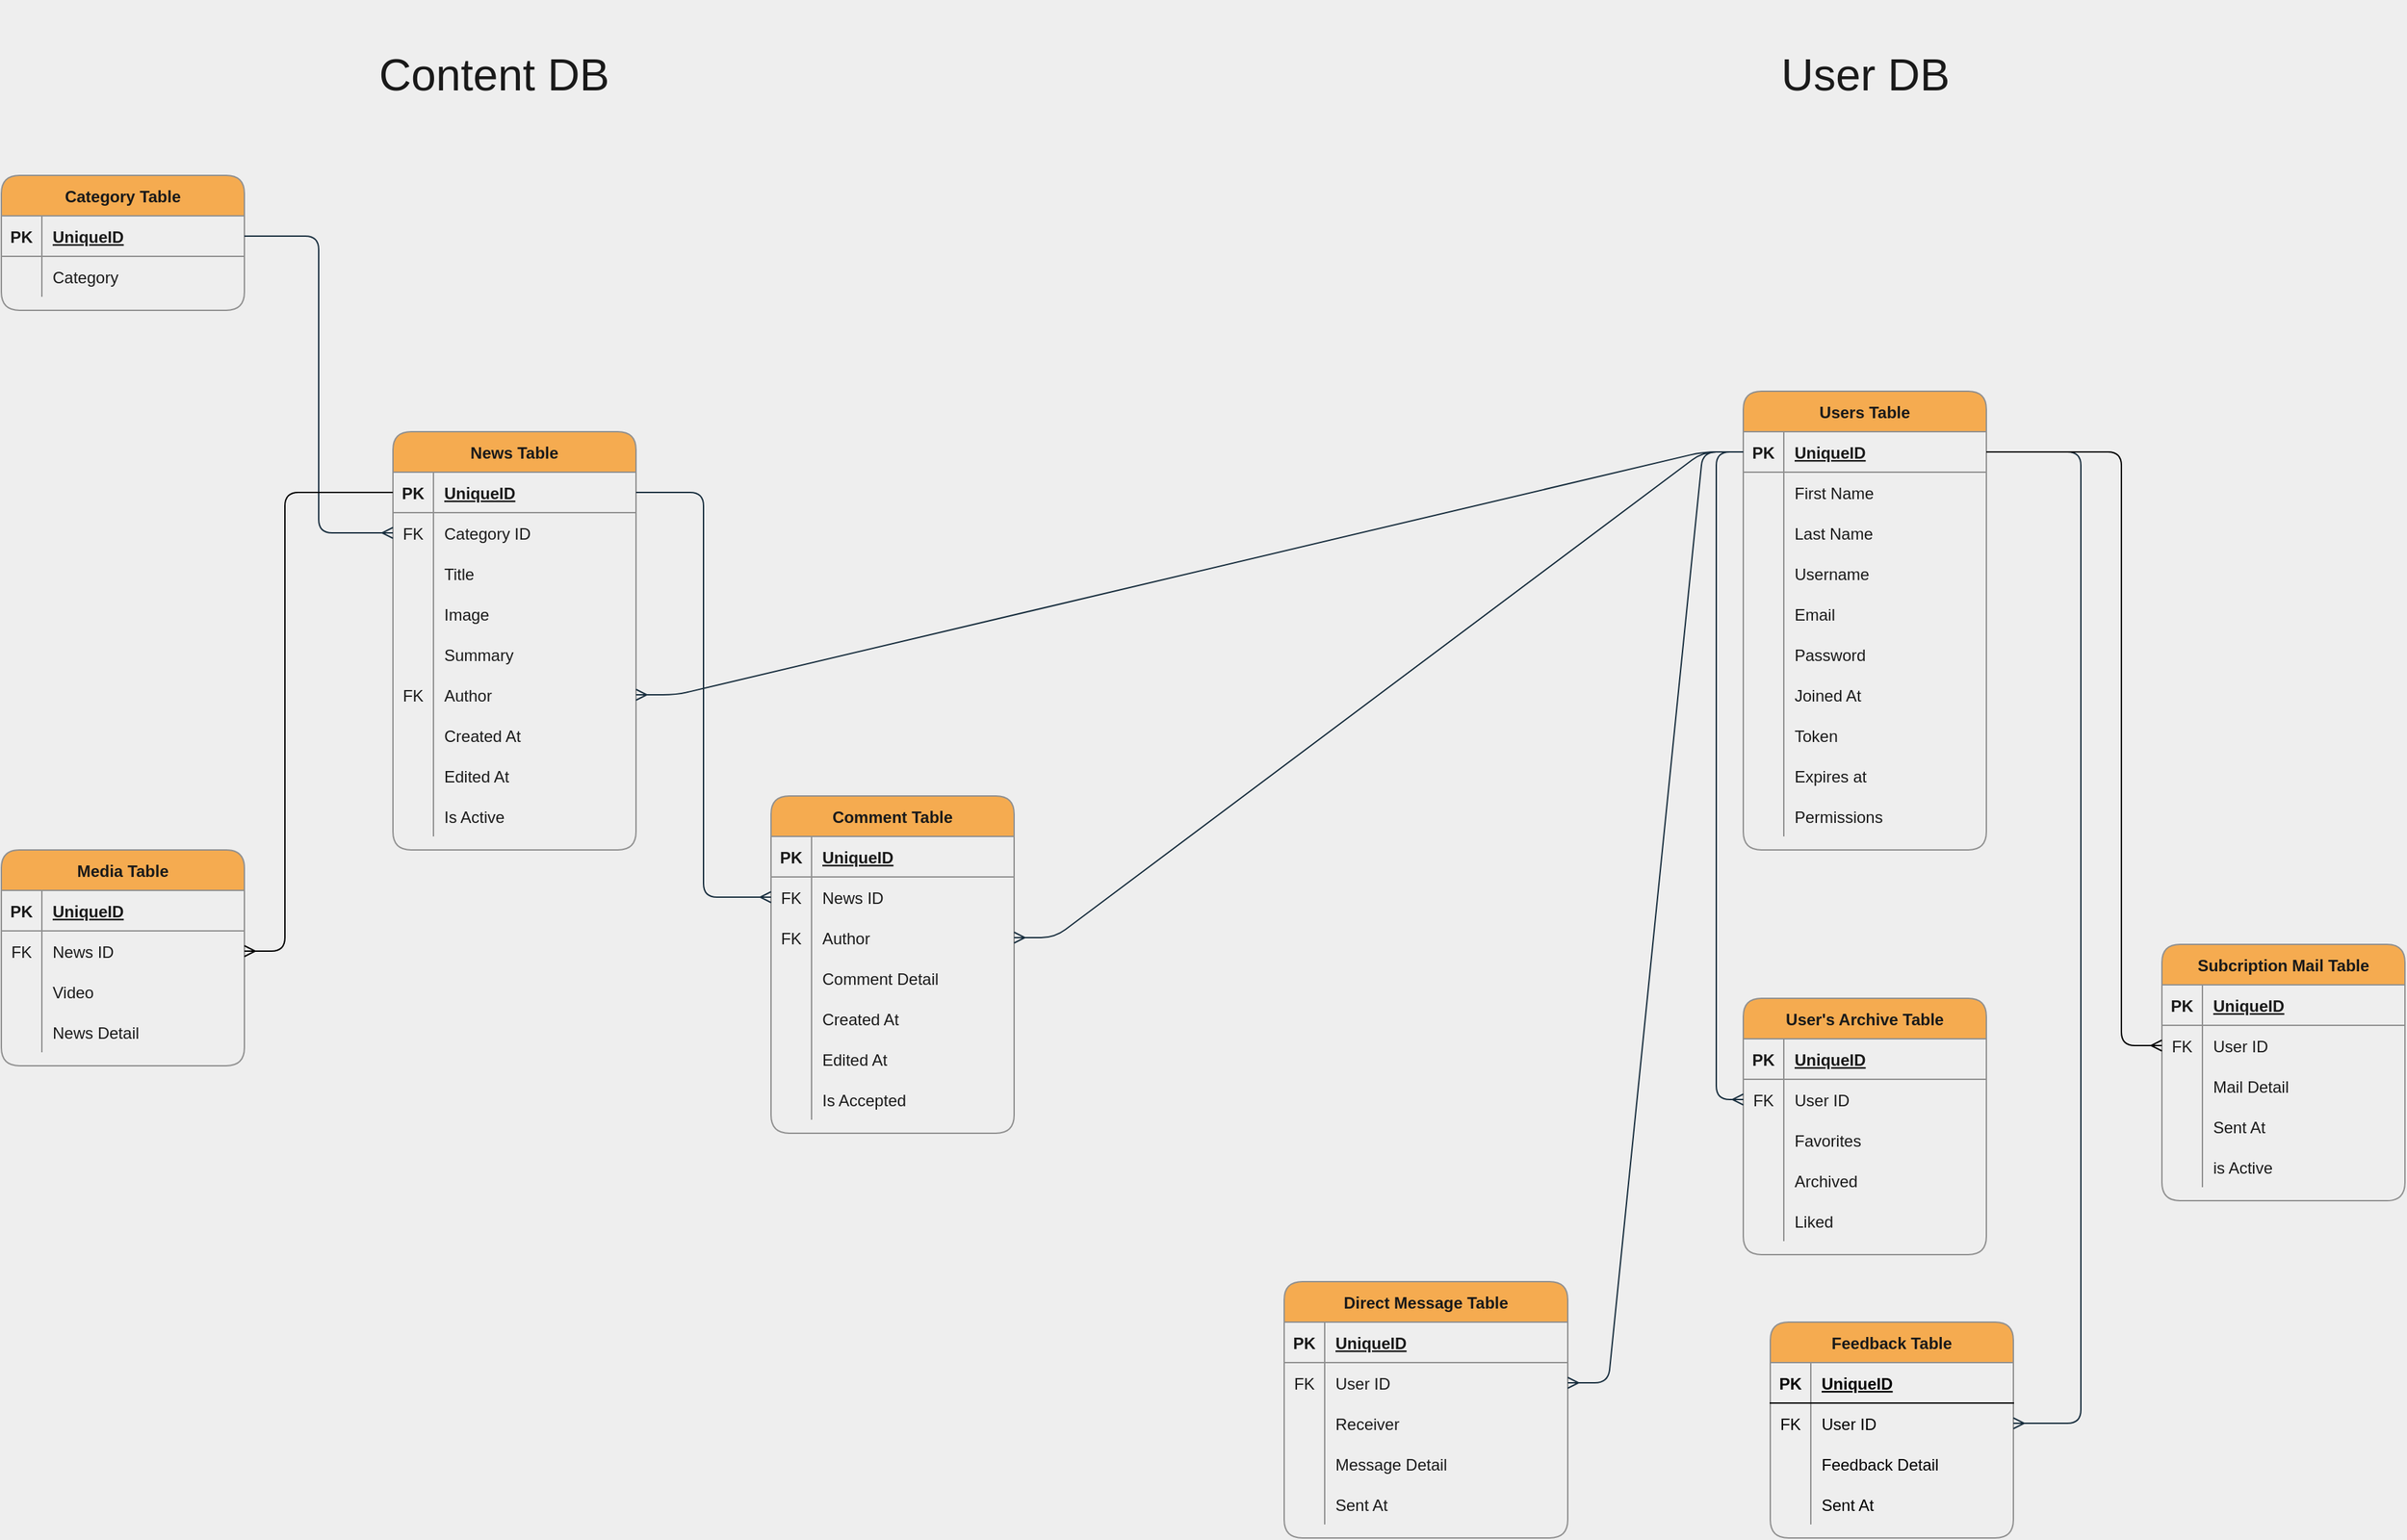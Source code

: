 <mxfile version="13.9.9" type="device"><diagram id="_F4KJLwn-qOk4aH69viY" name="All DB"><mxGraphModel dx="2029" dy="1174" grid="1" gridSize="10" guides="0" tooltips="1" connect="1" arrows="1" fold="1" page="1" pageScale="1" pageWidth="2500" pageHeight="2000" background="#EEEEEE" math="0" shadow="0"><root><mxCell id="0"/><mxCell id="1" parent="0"/><mxCell id="ANNZc7oA5dEcS1AmMZk_-102" value="News Table" style="shape=table;startSize=30;container=1;collapsible=1;childLayout=tableLayout;fixedRows=1;rowLines=0;fontStyle=1;align=center;resizeLast=1;fillColor=#F5AB50;strokeColor=#909090;fontColor=#1A1A1A;rounded=1;" parent="1" vertex="1"><mxGeometry x="600" y="740" width="180" height="310" as="geometry"><mxRectangle x="600" y="740" width="100" height="30" as="alternateBounds"/></mxGeometry></mxCell><mxCell id="ANNZc7oA5dEcS1AmMZk_-103" value="" style="shape=partialRectangle;collapsible=0;dropTarget=0;pointerEvents=0;fillColor=none;top=0;left=0;bottom=1;right=0;points=[[0,0.5],[1,0.5]];portConstraint=eastwest;strokeColor=#909090;fontColor=#1A1A1A;rounded=1;" parent="ANNZc7oA5dEcS1AmMZk_-102" vertex="1"><mxGeometry y="30" width="180" height="30" as="geometry"/></mxCell><mxCell id="ANNZc7oA5dEcS1AmMZk_-104" value="PK" style="shape=partialRectangle;connectable=0;fillColor=none;top=0;left=0;bottom=0;right=0;fontStyle=1;overflow=hidden;strokeColor=#909090;fontColor=#1A1A1A;rounded=1;" parent="ANNZc7oA5dEcS1AmMZk_-103" vertex="1"><mxGeometry width="30" height="30" as="geometry"/></mxCell><mxCell id="ANNZc7oA5dEcS1AmMZk_-105" value="UniqueID" style="shape=partialRectangle;connectable=0;fillColor=none;top=0;left=0;bottom=0;right=0;align=left;spacingLeft=6;fontStyle=5;overflow=hidden;strokeColor=#909090;fontColor=#1A1A1A;rounded=1;" parent="ANNZc7oA5dEcS1AmMZk_-103" vertex="1"><mxGeometry x="30" width="150" height="30" as="geometry"/></mxCell><mxCell id="ANNZc7oA5dEcS1AmMZk_-106" value="" style="shape=partialRectangle;collapsible=0;dropTarget=0;pointerEvents=0;fillColor=none;top=0;left=0;bottom=0;right=0;points=[[0,0.5],[1,0.5]];portConstraint=eastwest;strokeColor=#909090;fontColor=#1A1A1A;rounded=1;" parent="ANNZc7oA5dEcS1AmMZk_-102" vertex="1"><mxGeometry y="60" width="180" height="30" as="geometry"/></mxCell><mxCell id="ANNZc7oA5dEcS1AmMZk_-107" value="FK" style="shape=partialRectangle;connectable=0;fillColor=none;top=0;left=0;bottom=0;right=0;editable=1;overflow=hidden;strokeColor=#909090;fontColor=#1A1A1A;rounded=1;" parent="ANNZc7oA5dEcS1AmMZk_-106" vertex="1"><mxGeometry width="30" height="30" as="geometry"/></mxCell><mxCell id="ANNZc7oA5dEcS1AmMZk_-108" value="Category ID" style="shape=partialRectangle;connectable=0;fillColor=none;top=0;left=0;bottom=0;right=0;align=left;spacingLeft=6;overflow=hidden;strokeColor=#909090;fontColor=#1A1A1A;rounded=1;" parent="ANNZc7oA5dEcS1AmMZk_-106" vertex="1"><mxGeometry x="30" width="150" height="30" as="geometry"/></mxCell><mxCell id="ANNZc7oA5dEcS1AmMZk_-109" value="" style="shape=partialRectangle;collapsible=0;dropTarget=0;pointerEvents=0;fillColor=none;top=0;left=0;bottom=0;right=0;points=[[0,0.5],[1,0.5]];portConstraint=eastwest;strokeColor=#909090;fontColor=#1A1A1A;rounded=1;" parent="ANNZc7oA5dEcS1AmMZk_-102" vertex="1"><mxGeometry y="90" width="180" height="30" as="geometry"/></mxCell><mxCell id="ANNZc7oA5dEcS1AmMZk_-110" value="" style="shape=partialRectangle;connectable=0;fillColor=none;top=0;left=0;bottom=0;right=0;editable=1;overflow=hidden;strokeColor=#909090;fontColor=#1A1A1A;rounded=1;" parent="ANNZc7oA5dEcS1AmMZk_-109" vertex="1"><mxGeometry width="30" height="30" as="geometry"/></mxCell><mxCell id="ANNZc7oA5dEcS1AmMZk_-111" value="Title" style="shape=partialRectangle;connectable=0;fillColor=none;top=0;left=0;bottom=0;right=0;align=left;spacingLeft=6;overflow=hidden;strokeColor=#909090;fontColor=#1A1A1A;rounded=1;" parent="ANNZc7oA5dEcS1AmMZk_-109" vertex="1"><mxGeometry x="30" width="150" height="30" as="geometry"/></mxCell><mxCell id="ANNZc7oA5dEcS1AmMZk_-112" value="" style="shape=partialRectangle;collapsible=0;dropTarget=0;pointerEvents=0;fillColor=none;top=0;left=0;bottom=0;right=0;points=[[0,0.5],[1,0.5]];portConstraint=eastwest;strokeColor=#909090;fontColor=#1A1A1A;rounded=1;" parent="ANNZc7oA5dEcS1AmMZk_-102" vertex="1"><mxGeometry y="120" width="180" height="30" as="geometry"/></mxCell><mxCell id="ANNZc7oA5dEcS1AmMZk_-113" value="" style="shape=partialRectangle;connectable=0;fillColor=none;top=0;left=0;bottom=0;right=0;editable=1;overflow=hidden;strokeColor=#909090;fontColor=#1A1A1A;rounded=1;" parent="ANNZc7oA5dEcS1AmMZk_-112" vertex="1"><mxGeometry width="30" height="30" as="geometry"/></mxCell><mxCell id="ANNZc7oA5dEcS1AmMZk_-114" value="Image" style="shape=partialRectangle;connectable=0;fillColor=none;top=0;left=0;bottom=0;right=0;align=left;spacingLeft=6;overflow=hidden;strokeColor=#909090;fontColor=#1A1A1A;rounded=1;" parent="ANNZc7oA5dEcS1AmMZk_-112" vertex="1"><mxGeometry x="30" width="150" height="30" as="geometry"/></mxCell><mxCell id="ANNZc7oA5dEcS1AmMZk_-115" style="shape=partialRectangle;collapsible=0;dropTarget=0;pointerEvents=0;fillColor=none;top=0;left=0;bottom=0;right=0;points=[[0,0.5],[1,0.5]];portConstraint=eastwest;strokeColor=#909090;fontColor=#1A1A1A;rounded=1;" parent="ANNZc7oA5dEcS1AmMZk_-102" vertex="1"><mxGeometry y="150" width="180" height="30" as="geometry"/></mxCell><mxCell id="ANNZc7oA5dEcS1AmMZk_-116" style="shape=partialRectangle;connectable=0;fillColor=none;top=0;left=0;bottom=0;right=0;editable=1;overflow=hidden;strokeColor=#909090;fontColor=#1A1A1A;rounded=1;" parent="ANNZc7oA5dEcS1AmMZk_-115" vertex="1"><mxGeometry width="30" height="30" as="geometry"/></mxCell><mxCell id="ANNZc7oA5dEcS1AmMZk_-117" value="Summary" style="shape=partialRectangle;connectable=0;fillColor=none;top=0;left=0;bottom=0;right=0;align=left;spacingLeft=6;overflow=hidden;strokeColor=#909090;fontColor=#1A1A1A;rounded=1;" parent="ANNZc7oA5dEcS1AmMZk_-115" vertex="1"><mxGeometry x="30" width="150" height="30" as="geometry"/></mxCell><mxCell id="ANNZc7oA5dEcS1AmMZk_-118" style="shape=partialRectangle;collapsible=0;dropTarget=0;pointerEvents=0;fillColor=none;top=0;left=0;bottom=0;right=0;points=[[0,0.5],[1,0.5]];portConstraint=eastwest;strokeColor=#909090;fontColor=#1A1A1A;rounded=1;" parent="ANNZc7oA5dEcS1AmMZk_-102" vertex="1"><mxGeometry y="180" width="180" height="30" as="geometry"/></mxCell><mxCell id="ANNZc7oA5dEcS1AmMZk_-119" value="FK" style="shape=partialRectangle;connectable=0;fillColor=none;top=0;left=0;bottom=0;right=0;editable=1;overflow=hidden;strokeColor=#909090;fontColor=#1A1A1A;rounded=1;" parent="ANNZc7oA5dEcS1AmMZk_-118" vertex="1"><mxGeometry width="30" height="30" as="geometry"/></mxCell><mxCell id="ANNZc7oA5dEcS1AmMZk_-120" value="Author" style="shape=partialRectangle;connectable=0;fillColor=none;top=0;left=0;bottom=0;right=0;align=left;spacingLeft=6;overflow=hidden;strokeColor=#909090;fontColor=#1A1A1A;rounded=1;" parent="ANNZc7oA5dEcS1AmMZk_-118" vertex="1"><mxGeometry x="30" width="150" height="30" as="geometry"/></mxCell><mxCell id="ANNZc7oA5dEcS1AmMZk_-121" style="shape=partialRectangle;collapsible=0;dropTarget=0;pointerEvents=0;fillColor=none;top=0;left=0;bottom=0;right=0;points=[[0,0.5],[1,0.5]];portConstraint=eastwest;strokeColor=#909090;fontColor=#1A1A1A;rounded=1;" parent="ANNZc7oA5dEcS1AmMZk_-102" vertex="1"><mxGeometry y="210" width="180" height="30" as="geometry"/></mxCell><mxCell id="ANNZc7oA5dEcS1AmMZk_-122" style="shape=partialRectangle;connectable=0;fillColor=none;top=0;left=0;bottom=0;right=0;editable=1;overflow=hidden;strokeColor=#909090;fontColor=#1A1A1A;rounded=1;" parent="ANNZc7oA5dEcS1AmMZk_-121" vertex="1"><mxGeometry width="30" height="30" as="geometry"/></mxCell><mxCell id="ANNZc7oA5dEcS1AmMZk_-123" value="Created At" style="shape=partialRectangle;connectable=0;fillColor=none;top=0;left=0;bottom=0;right=0;align=left;spacingLeft=6;overflow=hidden;strokeColor=#909090;fontColor=#1A1A1A;rounded=1;" parent="ANNZc7oA5dEcS1AmMZk_-121" vertex="1"><mxGeometry x="30" width="150" height="30" as="geometry"/></mxCell><mxCell id="ANNZc7oA5dEcS1AmMZk_-124" style="shape=partialRectangle;collapsible=0;dropTarget=0;pointerEvents=0;fillColor=none;top=0;left=0;bottom=0;right=0;points=[[0,0.5],[1,0.5]];portConstraint=eastwest;strokeColor=#909090;fontColor=#1A1A1A;rounded=1;" parent="ANNZc7oA5dEcS1AmMZk_-102" vertex="1"><mxGeometry y="240" width="180" height="30" as="geometry"/></mxCell><mxCell id="ANNZc7oA5dEcS1AmMZk_-125" style="shape=partialRectangle;connectable=0;fillColor=none;top=0;left=0;bottom=0;right=0;editable=1;overflow=hidden;strokeColor=#909090;fontColor=#1A1A1A;rounded=1;" parent="ANNZc7oA5dEcS1AmMZk_-124" vertex="1"><mxGeometry width="30" height="30" as="geometry"/></mxCell><mxCell id="ANNZc7oA5dEcS1AmMZk_-126" value="Edited At" style="shape=partialRectangle;connectable=0;fillColor=none;top=0;left=0;bottom=0;right=0;align=left;spacingLeft=6;overflow=hidden;strokeColor=#909090;fontColor=#1A1A1A;rounded=1;" parent="ANNZc7oA5dEcS1AmMZk_-124" vertex="1"><mxGeometry x="30" width="150" height="30" as="geometry"/></mxCell><mxCell id="ANNZc7oA5dEcS1AmMZk_-127" style="shape=partialRectangle;collapsible=0;dropTarget=0;pointerEvents=0;fillColor=none;top=0;left=0;bottom=0;right=0;points=[[0,0.5],[1,0.5]];portConstraint=eastwest;strokeColor=#909090;fontColor=#1A1A1A;rounded=1;" parent="ANNZc7oA5dEcS1AmMZk_-102" vertex="1"><mxGeometry y="270" width="180" height="30" as="geometry"/></mxCell><mxCell id="ANNZc7oA5dEcS1AmMZk_-128" style="shape=partialRectangle;connectable=0;fillColor=none;top=0;left=0;bottom=0;right=0;editable=1;overflow=hidden;strokeColor=#909090;fontColor=#1A1A1A;rounded=1;" parent="ANNZc7oA5dEcS1AmMZk_-127" vertex="1"><mxGeometry width="30" height="30" as="geometry"/></mxCell><mxCell id="ANNZc7oA5dEcS1AmMZk_-129" value="Is Active" style="shape=partialRectangle;connectable=0;fillColor=none;top=0;left=0;bottom=0;right=0;align=left;spacingLeft=6;overflow=hidden;strokeColor=#909090;fontColor=#1A1A1A;rounded=1;" parent="ANNZc7oA5dEcS1AmMZk_-127" vertex="1"><mxGeometry x="30" width="150" height="30" as="geometry"/></mxCell><mxCell id="ANNZc7oA5dEcS1AmMZk_-139" value="Category Table" style="shape=table;startSize=30;container=1;collapsible=1;childLayout=tableLayout;fixedRows=1;rowLines=0;fontStyle=1;align=center;resizeLast=1;fillColor=#F5AB50;strokeColor=#909090;fontColor=#1A1A1A;rounded=1;" parent="1" vertex="1"><mxGeometry x="310" y="550" width="180" height="100" as="geometry"><mxRectangle x="310" y="550" width="120" height="30" as="alternateBounds"/></mxGeometry></mxCell><mxCell id="ANNZc7oA5dEcS1AmMZk_-140" value="" style="shape=partialRectangle;collapsible=0;dropTarget=0;pointerEvents=0;fillColor=none;top=0;left=0;bottom=1;right=0;points=[[0,0.5],[1,0.5]];portConstraint=eastwest;strokeColor=#909090;fontColor=#1A1A1A;rounded=1;" parent="ANNZc7oA5dEcS1AmMZk_-139" vertex="1"><mxGeometry y="30" width="180" height="30" as="geometry"/></mxCell><mxCell id="ANNZc7oA5dEcS1AmMZk_-141" value="PK" style="shape=partialRectangle;connectable=0;fillColor=none;top=0;left=0;bottom=0;right=0;fontStyle=1;overflow=hidden;strokeColor=#909090;fontColor=#1A1A1A;rounded=1;" parent="ANNZc7oA5dEcS1AmMZk_-140" vertex="1"><mxGeometry width="30" height="30" as="geometry"/></mxCell><mxCell id="ANNZc7oA5dEcS1AmMZk_-142" value="UniqueID" style="shape=partialRectangle;connectable=0;fillColor=none;top=0;left=0;bottom=0;right=0;align=left;spacingLeft=6;fontStyle=5;overflow=hidden;strokeColor=#909090;fontColor=#1A1A1A;rounded=1;" parent="ANNZc7oA5dEcS1AmMZk_-140" vertex="1"><mxGeometry x="30" width="150" height="30" as="geometry"/></mxCell><mxCell id="ANNZc7oA5dEcS1AmMZk_-143" value="" style="shape=partialRectangle;collapsible=0;dropTarget=0;pointerEvents=0;fillColor=none;top=0;left=0;bottom=0;right=0;points=[[0,0.5],[1,0.5]];portConstraint=eastwest;strokeColor=#909090;fontColor=#1A1A1A;rounded=1;" parent="ANNZc7oA5dEcS1AmMZk_-139" vertex="1"><mxGeometry y="60" width="180" height="30" as="geometry"/></mxCell><mxCell id="ANNZc7oA5dEcS1AmMZk_-144" value="" style="shape=partialRectangle;connectable=0;fillColor=none;top=0;left=0;bottom=0;right=0;editable=1;overflow=hidden;strokeColor=#909090;fontColor=#1A1A1A;rounded=1;" parent="ANNZc7oA5dEcS1AmMZk_-143" vertex="1"><mxGeometry width="30" height="30" as="geometry"/></mxCell><mxCell id="ANNZc7oA5dEcS1AmMZk_-145" value="Category" style="shape=partialRectangle;connectable=0;fillColor=none;top=0;left=0;bottom=0;right=0;align=left;spacingLeft=6;overflow=hidden;strokeColor=#909090;fontColor=#1A1A1A;rounded=1;" parent="ANNZc7oA5dEcS1AmMZk_-143" vertex="1"><mxGeometry x="30" width="150" height="30" as="geometry"/></mxCell><mxCell id="ANNZc7oA5dEcS1AmMZk_-152" value="" style="edgeStyle=orthogonalEdgeStyle;fontSize=12;html=1;endArrow=ERmany;exitX=1;exitY=0.5;exitDx=0;exitDy=0;entryX=0;entryY=0.5;entryDx=0;entryDy=0;strokeColor=#182E3E;fontColor=#1A1A1A;labelBackgroundColor=#EEEEEE;" parent="1" source="ANNZc7oA5dEcS1AmMZk_-140" target="ANNZc7oA5dEcS1AmMZk_-106" edge="1"><mxGeometry width="100" height="100" relative="1" as="geometry"><mxPoint x="460" y="680" as="sourcePoint"/><mxPoint x="560" y="580" as="targetPoint"/></mxGeometry></mxCell><mxCell id="ANNZc7oA5dEcS1AmMZk_-153" value="Media Table" style="shape=table;startSize=30;container=1;collapsible=1;childLayout=tableLayout;fixedRows=1;rowLines=0;fontStyle=1;align=center;resizeLast=1;fillColor=#F5AB50;strokeColor=#909090;fontColor=#1A1A1A;rounded=1;" parent="1" vertex="1"><mxGeometry x="310" y="1050" width="180" height="160" as="geometry"/></mxCell><mxCell id="ANNZc7oA5dEcS1AmMZk_-154" value="" style="shape=partialRectangle;collapsible=0;dropTarget=0;pointerEvents=0;fillColor=none;top=0;left=0;bottom=1;right=0;points=[[0,0.5],[1,0.5]];portConstraint=eastwest;strokeColor=#909090;fontColor=#1A1A1A;rounded=1;" parent="ANNZc7oA5dEcS1AmMZk_-153" vertex="1"><mxGeometry y="30" width="180" height="30" as="geometry"/></mxCell><mxCell id="ANNZc7oA5dEcS1AmMZk_-155" value="PK" style="shape=partialRectangle;connectable=0;fillColor=none;top=0;left=0;bottom=0;right=0;fontStyle=1;overflow=hidden;strokeColor=#909090;fontColor=#1A1A1A;rounded=1;" parent="ANNZc7oA5dEcS1AmMZk_-154" vertex="1"><mxGeometry width="30" height="30" as="geometry"/></mxCell><mxCell id="ANNZc7oA5dEcS1AmMZk_-156" value="UniqueID" style="shape=partialRectangle;connectable=0;fillColor=none;top=0;left=0;bottom=0;right=0;align=left;spacingLeft=6;fontStyle=5;overflow=hidden;strokeColor=#909090;fontColor=#1A1A1A;rounded=1;" parent="ANNZc7oA5dEcS1AmMZk_-154" vertex="1"><mxGeometry x="30" width="150" height="30" as="geometry"/></mxCell><mxCell id="ANNZc7oA5dEcS1AmMZk_-157" value="" style="shape=partialRectangle;collapsible=0;dropTarget=0;pointerEvents=0;fillColor=none;top=0;left=0;bottom=0;right=0;points=[[0,0.5],[1,0.5]];portConstraint=eastwest;strokeColor=#909090;fontColor=#1A1A1A;rounded=1;" parent="ANNZc7oA5dEcS1AmMZk_-153" vertex="1"><mxGeometry y="60" width="180" height="30" as="geometry"/></mxCell><mxCell id="ANNZc7oA5dEcS1AmMZk_-158" value="FK" style="shape=partialRectangle;connectable=0;fillColor=none;top=0;left=0;bottom=0;right=0;editable=1;overflow=hidden;strokeColor=#909090;fontColor=#1A1A1A;rounded=1;" parent="ANNZc7oA5dEcS1AmMZk_-157" vertex="1"><mxGeometry width="30" height="30" as="geometry"/></mxCell><mxCell id="ANNZc7oA5dEcS1AmMZk_-159" value="News ID" style="shape=partialRectangle;connectable=0;fillColor=none;top=0;left=0;bottom=0;right=0;align=left;spacingLeft=6;overflow=hidden;strokeColor=#909090;fontColor=#1A1A1A;rounded=1;" parent="ANNZc7oA5dEcS1AmMZk_-157" vertex="1"><mxGeometry x="30" width="150" height="30" as="geometry"/></mxCell><mxCell id="ANNZc7oA5dEcS1AmMZk_-160" value="" style="shape=partialRectangle;collapsible=0;dropTarget=0;pointerEvents=0;fillColor=none;top=0;left=0;bottom=0;right=0;points=[[0,0.5],[1,0.5]];portConstraint=eastwest;strokeColor=#909090;fontColor=#1A1A1A;rounded=1;" parent="ANNZc7oA5dEcS1AmMZk_-153" vertex="1"><mxGeometry y="90" width="180" height="30" as="geometry"/></mxCell><mxCell id="ANNZc7oA5dEcS1AmMZk_-161" value="" style="shape=partialRectangle;connectable=0;fillColor=none;top=0;left=0;bottom=0;right=0;editable=1;overflow=hidden;strokeColor=#909090;fontColor=#1A1A1A;rounded=1;" parent="ANNZc7oA5dEcS1AmMZk_-160" vertex="1"><mxGeometry width="30" height="30" as="geometry"/></mxCell><mxCell id="ANNZc7oA5dEcS1AmMZk_-162" value="Video" style="shape=partialRectangle;connectable=0;fillColor=none;top=0;left=0;bottom=0;right=0;align=left;spacingLeft=6;overflow=hidden;strokeColor=#909090;fontColor=#1A1A1A;rounded=1;" parent="ANNZc7oA5dEcS1AmMZk_-160" vertex="1"><mxGeometry x="30" width="150" height="30" as="geometry"/></mxCell><mxCell id="ANNZc7oA5dEcS1AmMZk_-163" value="" style="shape=partialRectangle;collapsible=0;dropTarget=0;pointerEvents=0;fillColor=none;top=0;left=0;bottom=0;right=0;points=[[0,0.5],[1,0.5]];portConstraint=eastwest;strokeColor=#909090;fontColor=#1A1A1A;rounded=1;" parent="ANNZc7oA5dEcS1AmMZk_-153" vertex="1"><mxGeometry y="120" width="180" height="30" as="geometry"/></mxCell><mxCell id="ANNZc7oA5dEcS1AmMZk_-164" value="" style="shape=partialRectangle;connectable=0;fillColor=none;top=0;left=0;bottom=0;right=0;editable=1;overflow=hidden;strokeColor=#909090;fontColor=#1A1A1A;rounded=1;" parent="ANNZc7oA5dEcS1AmMZk_-163" vertex="1"><mxGeometry width="30" height="30" as="geometry"/></mxCell><mxCell id="ANNZc7oA5dEcS1AmMZk_-165" value="News Detail" style="shape=partialRectangle;connectable=0;fillColor=none;top=0;left=0;bottom=0;right=0;align=left;spacingLeft=6;overflow=hidden;strokeColor=#909090;fontColor=#1A1A1A;rounded=1;" parent="ANNZc7oA5dEcS1AmMZk_-163" vertex="1"><mxGeometry x="30" width="150" height="30" as="geometry"/></mxCell><mxCell id="ANNZc7oA5dEcS1AmMZk_-167" value="" style="edgeStyle=orthogonalEdgeStyle;fontSize=12;html=1;endArrow=ERmany;fontColor=#1A1A1A;entryX=1;entryY=0.5;entryDx=0;entryDy=0;exitX=0;exitY=0.5;exitDx=0;exitDy=0;labelBackgroundColor=#EEEEEE;" parent="1" source="ANNZc7oA5dEcS1AmMZk_-103" target="ANNZc7oA5dEcS1AmMZk_-157" edge="1"><mxGeometry width="100" height="100" relative="1" as="geometry"><mxPoint x="710" y="1070" as="sourcePoint"/><mxPoint x="610" y="1170" as="targetPoint"/><Array as="points"><mxPoint x="520" y="785"/><mxPoint x="520" y="1125"/></Array></mxGeometry></mxCell><mxCell id="ANNZc7oA5dEcS1AmMZk_-168" value="Comment Table" style="shape=table;startSize=30;container=1;collapsible=1;childLayout=tableLayout;fixedRows=1;rowLines=0;fontStyle=1;align=center;resizeLast=1;strokeColor=#909090;fillColor=#F5AB50;fontColor=#1A1A1A;rounded=1;" parent="1" vertex="1"><mxGeometry x="880" y="1010" width="180" height="250" as="geometry"><mxRectangle x="730" y="930" width="120" height="30" as="alternateBounds"/></mxGeometry></mxCell><mxCell id="ANNZc7oA5dEcS1AmMZk_-169" value="" style="shape=partialRectangle;collapsible=0;dropTarget=0;pointerEvents=0;fillColor=none;top=0;left=0;bottom=1;right=0;points=[[0,0.5],[1,0.5]];portConstraint=eastwest;strokeColor=#909090;fontColor=#1A1A1A;rounded=1;" parent="ANNZc7oA5dEcS1AmMZk_-168" vertex="1"><mxGeometry y="30" width="180" height="30" as="geometry"/></mxCell><mxCell id="ANNZc7oA5dEcS1AmMZk_-170" value="PK" style="shape=partialRectangle;connectable=0;fillColor=none;top=0;left=0;bottom=0;right=0;fontStyle=1;overflow=hidden;strokeColor=#909090;fontColor=#1A1A1A;rounded=1;" parent="ANNZc7oA5dEcS1AmMZk_-169" vertex="1"><mxGeometry width="30" height="30" as="geometry"/></mxCell><mxCell id="ANNZc7oA5dEcS1AmMZk_-171" value="UniqueID" style="shape=partialRectangle;connectable=0;fillColor=none;top=0;left=0;bottom=0;right=0;align=left;spacingLeft=6;fontStyle=5;overflow=hidden;strokeColor=#909090;fontColor=#1A1A1A;rounded=1;" parent="ANNZc7oA5dEcS1AmMZk_-169" vertex="1"><mxGeometry x="30" width="150" height="30" as="geometry"/></mxCell><mxCell id="ANNZc7oA5dEcS1AmMZk_-191" style="shape=partialRectangle;collapsible=0;dropTarget=0;pointerEvents=0;fillColor=none;top=0;left=0;bottom=0;right=0;points=[[0,0.5],[1,0.5]];portConstraint=eastwest;strokeColor=#909090;fontColor=#1A1A1A;rounded=1;" parent="ANNZc7oA5dEcS1AmMZk_-168" vertex="1"><mxGeometry y="60" width="180" height="30" as="geometry"/></mxCell><mxCell id="ANNZc7oA5dEcS1AmMZk_-192" value="FK" style="shape=partialRectangle;connectable=0;fillColor=none;top=0;left=0;bottom=0;right=0;editable=1;overflow=hidden;strokeColor=#909090;fontColor=#1A1A1A;rounded=1;" parent="ANNZc7oA5dEcS1AmMZk_-191" vertex="1"><mxGeometry width="30" height="30" as="geometry"/></mxCell><mxCell id="ANNZc7oA5dEcS1AmMZk_-193" value="News ID" style="shape=partialRectangle;connectable=0;fillColor=none;top=0;left=0;bottom=0;right=0;align=left;spacingLeft=6;overflow=hidden;strokeColor=#909090;fontColor=#1A1A1A;rounded=1;" parent="ANNZc7oA5dEcS1AmMZk_-191" vertex="1"><mxGeometry x="30" width="150" height="30" as="geometry"/></mxCell><mxCell id="ANNZc7oA5dEcS1AmMZk_-172" value="" style="shape=partialRectangle;collapsible=0;dropTarget=0;pointerEvents=0;fillColor=none;top=0;left=0;bottom=0;right=0;points=[[0,0.5],[1,0.5]];portConstraint=eastwest;strokeColor=#909090;fontColor=#1A1A1A;rounded=1;" parent="ANNZc7oA5dEcS1AmMZk_-168" vertex="1"><mxGeometry y="90" width="180" height="30" as="geometry"/></mxCell><mxCell id="ANNZc7oA5dEcS1AmMZk_-173" value="FK" style="shape=partialRectangle;connectable=0;fillColor=none;top=0;left=0;bottom=0;right=0;editable=1;overflow=hidden;strokeColor=#909090;fontColor=#1A1A1A;rounded=1;" parent="ANNZc7oA5dEcS1AmMZk_-172" vertex="1"><mxGeometry width="30" height="30" as="geometry"/></mxCell><mxCell id="ANNZc7oA5dEcS1AmMZk_-174" value="Author" style="shape=partialRectangle;connectable=0;fillColor=none;top=0;left=0;bottom=0;right=0;align=left;spacingLeft=6;overflow=hidden;strokeColor=#909090;fontColor=#1A1A1A;rounded=1;" parent="ANNZc7oA5dEcS1AmMZk_-172" vertex="1"><mxGeometry x="30" width="150" height="30" as="geometry"/></mxCell><mxCell id="ndvGOOExPx1Thhs7blHA-1" style="shape=partialRectangle;collapsible=0;dropTarget=0;pointerEvents=0;fillColor=none;top=0;left=0;bottom=0;right=0;points=[[0,0.5],[1,0.5]];portConstraint=eastwest;strokeColor=#909090;fontColor=#1A1A1A;rounded=1;" parent="ANNZc7oA5dEcS1AmMZk_-168" vertex="1"><mxGeometry y="120" width="180" height="30" as="geometry"/></mxCell><mxCell id="ndvGOOExPx1Thhs7blHA-2" style="shape=partialRectangle;connectable=0;fillColor=none;top=0;left=0;bottom=0;right=0;editable=1;overflow=hidden;strokeColor=#909090;fontColor=#1A1A1A;rounded=1;" parent="ndvGOOExPx1Thhs7blHA-1" vertex="1"><mxGeometry width="30" height="30" as="geometry"/></mxCell><mxCell id="ndvGOOExPx1Thhs7blHA-3" value="Comment Detail" style="shape=partialRectangle;connectable=0;fillColor=none;top=0;left=0;bottom=0;right=0;align=left;spacingLeft=6;overflow=hidden;strokeColor=#909090;fontColor=#1A1A1A;rounded=1;" parent="ndvGOOExPx1Thhs7blHA-1" vertex="1"><mxGeometry x="30" width="150" height="30" as="geometry"/></mxCell><mxCell id="ANNZc7oA5dEcS1AmMZk_-175" value="" style="shape=partialRectangle;collapsible=0;dropTarget=0;pointerEvents=0;fillColor=none;top=0;left=0;bottom=0;right=0;points=[[0,0.5],[1,0.5]];portConstraint=eastwest;strokeColor=#909090;fontColor=#1A1A1A;rounded=1;" parent="ANNZc7oA5dEcS1AmMZk_-168" vertex="1"><mxGeometry y="150" width="180" height="30" as="geometry"/></mxCell><mxCell id="ANNZc7oA5dEcS1AmMZk_-176" value="" style="shape=partialRectangle;connectable=0;fillColor=none;top=0;left=0;bottom=0;right=0;editable=1;overflow=hidden;strokeColor=#909090;fontColor=#1A1A1A;rounded=1;" parent="ANNZc7oA5dEcS1AmMZk_-175" vertex="1"><mxGeometry width="30" height="30" as="geometry"/></mxCell><mxCell id="ANNZc7oA5dEcS1AmMZk_-177" value="Created At" style="shape=partialRectangle;connectable=0;fillColor=none;top=0;left=0;bottom=0;right=0;align=left;spacingLeft=6;overflow=hidden;strokeColor=#909090;fontColor=#1A1A1A;rounded=1;" parent="ANNZc7oA5dEcS1AmMZk_-175" vertex="1"><mxGeometry x="30" width="150" height="30" as="geometry"/></mxCell><mxCell id="ANNZc7oA5dEcS1AmMZk_-178" value="" style="shape=partialRectangle;collapsible=0;dropTarget=0;pointerEvents=0;fillColor=none;top=0;left=0;bottom=0;right=0;points=[[0,0.5],[1,0.5]];portConstraint=eastwest;strokeColor=#909090;fontColor=#1A1A1A;rounded=1;" parent="ANNZc7oA5dEcS1AmMZk_-168" vertex="1"><mxGeometry y="180" width="180" height="30" as="geometry"/></mxCell><mxCell id="ANNZc7oA5dEcS1AmMZk_-179" value="" style="shape=partialRectangle;connectable=0;fillColor=none;top=0;left=0;bottom=0;right=0;editable=1;overflow=hidden;strokeColor=#909090;fontColor=#1A1A1A;rounded=1;" parent="ANNZc7oA5dEcS1AmMZk_-178" vertex="1"><mxGeometry width="30" height="30" as="geometry"/></mxCell><mxCell id="ANNZc7oA5dEcS1AmMZk_-180" value="Edited At" style="shape=partialRectangle;connectable=0;fillColor=none;top=0;left=0;bottom=0;right=0;align=left;spacingLeft=6;overflow=hidden;strokeColor=#909090;fontColor=#1A1A1A;rounded=1;" parent="ANNZc7oA5dEcS1AmMZk_-178" vertex="1"><mxGeometry x="30" width="150" height="30" as="geometry"/></mxCell><mxCell id="ANNZc7oA5dEcS1AmMZk_-181" style="shape=partialRectangle;collapsible=0;dropTarget=0;pointerEvents=0;fillColor=none;top=0;left=0;bottom=0;right=0;points=[[0,0.5],[1,0.5]];portConstraint=eastwest;strokeColor=#909090;fontColor=#1A1A1A;rounded=1;" parent="ANNZc7oA5dEcS1AmMZk_-168" vertex="1"><mxGeometry y="210" width="180" height="30" as="geometry"/></mxCell><mxCell id="ANNZc7oA5dEcS1AmMZk_-182" style="shape=partialRectangle;connectable=0;fillColor=none;top=0;left=0;bottom=0;right=0;editable=1;overflow=hidden;strokeColor=#909090;fontColor=#1A1A1A;rounded=1;" parent="ANNZc7oA5dEcS1AmMZk_-181" vertex="1"><mxGeometry width="30" height="30" as="geometry"/></mxCell><mxCell id="ANNZc7oA5dEcS1AmMZk_-183" value="Is Accepted" style="shape=partialRectangle;connectable=0;fillColor=none;top=0;left=0;bottom=0;right=0;align=left;spacingLeft=6;overflow=hidden;strokeColor=#909090;fontColor=#1A1A1A;rounded=1;" parent="ANNZc7oA5dEcS1AmMZk_-181" vertex="1"><mxGeometry x="30" width="150" height="30" as="geometry"/></mxCell><mxCell id="ANNZc7oA5dEcS1AmMZk_-184" value="" style="edgeStyle=orthogonalEdgeStyle;fontSize=12;html=1;endArrow=ERmany;strokeColor=#182E3E;exitX=1;exitY=0.5;exitDx=0;exitDy=0;entryX=0;entryY=0.5;entryDx=0;entryDy=0;labelBackgroundColor=#EEEEEE;fontColor=#1A1A1A;" parent="1" source="ANNZc7oA5dEcS1AmMZk_-103" target="ANNZc7oA5dEcS1AmMZk_-191" edge="1"><mxGeometry width="100" height="100" relative="1" as="geometry"><mxPoint x="830" y="920" as="sourcePoint"/><mxPoint x="930" y="820" as="targetPoint"/></mxGeometry></mxCell><mxCell id="pgH_q7PwMyQwUXLLZnHV-1" value="&lt;font style=&quot;font-size: 33px&quot;&gt;Content DB&lt;/font&gt;" style="text;html=1;strokeColor=none;fillColor=none;align=center;verticalAlign=middle;whiteSpace=wrap;fontColor=#1A1A1A;rounded=1;" parent="1" vertex="1"><mxGeometry x="550" y="420" width="250" height="110" as="geometry"/></mxCell><mxCell id="pgH_q7PwMyQwUXLLZnHV-2" value="Users Table" style="shape=table;startSize=30;container=1;collapsible=1;childLayout=tableLayout;fixedRows=1;rowLines=0;fontStyle=1;align=center;resizeLast=1;strokeColor=#909090;fillColor=#F5AB50;fontColor=#1A1A1A;rounded=1;" parent="1" vertex="1"><mxGeometry x="1600" y="710" width="180" height="340" as="geometry"/></mxCell><mxCell id="pgH_q7PwMyQwUXLLZnHV-3" value="" style="shape=partialRectangle;collapsible=0;dropTarget=0;pointerEvents=0;fillColor=none;top=0;left=0;bottom=1;right=0;points=[[0,0.5],[1,0.5]];portConstraint=eastwest;strokeColor=#909090;fontColor=#1A1A1A;rounded=1;" parent="pgH_q7PwMyQwUXLLZnHV-2" vertex="1"><mxGeometry y="30" width="180" height="30" as="geometry"/></mxCell><mxCell id="pgH_q7PwMyQwUXLLZnHV-4" value="PK" style="shape=partialRectangle;connectable=0;fillColor=none;top=0;left=0;bottom=0;right=0;fontStyle=1;overflow=hidden;strokeColor=#909090;fontColor=#1A1A1A;rounded=1;" parent="pgH_q7PwMyQwUXLLZnHV-3" vertex="1"><mxGeometry width="30" height="30" as="geometry"/></mxCell><mxCell id="pgH_q7PwMyQwUXLLZnHV-5" value="UniqueID" style="shape=partialRectangle;connectable=0;fillColor=none;top=0;left=0;bottom=0;right=0;align=left;spacingLeft=6;fontStyle=5;overflow=hidden;strokeColor=#909090;fontColor=#1A1A1A;rounded=1;" parent="pgH_q7PwMyQwUXLLZnHV-3" vertex="1"><mxGeometry x="30" width="150" height="30" as="geometry"/></mxCell><mxCell id="pgH_q7PwMyQwUXLLZnHV-6" value="" style="shape=partialRectangle;collapsible=0;dropTarget=0;pointerEvents=0;fillColor=none;top=0;left=0;bottom=0;right=0;points=[[0,0.5],[1,0.5]];portConstraint=eastwest;strokeColor=#909090;fontColor=#1A1A1A;rounded=1;" parent="pgH_q7PwMyQwUXLLZnHV-2" vertex="1"><mxGeometry y="60" width="180" height="30" as="geometry"/></mxCell><mxCell id="pgH_q7PwMyQwUXLLZnHV-7" value="" style="shape=partialRectangle;connectable=0;fillColor=none;top=0;left=0;bottom=0;right=0;editable=1;overflow=hidden;strokeColor=#909090;fontColor=#1A1A1A;rounded=1;" parent="pgH_q7PwMyQwUXLLZnHV-6" vertex="1"><mxGeometry width="30" height="30" as="geometry"/></mxCell><mxCell id="pgH_q7PwMyQwUXLLZnHV-8" value="First Name" style="shape=partialRectangle;connectable=0;fillColor=none;top=0;left=0;bottom=0;right=0;align=left;spacingLeft=6;overflow=hidden;strokeColor=#909090;fontColor=#1A1A1A;rounded=1;" parent="pgH_q7PwMyQwUXLLZnHV-6" vertex="1"><mxGeometry x="30" width="150" height="30" as="geometry"/></mxCell><mxCell id="pgH_q7PwMyQwUXLLZnHV-9" value="" style="shape=partialRectangle;collapsible=0;dropTarget=0;pointerEvents=0;fillColor=none;top=0;left=0;bottom=0;right=0;points=[[0,0.5],[1,0.5]];portConstraint=eastwest;strokeColor=#909090;fontColor=#1A1A1A;rounded=1;" parent="pgH_q7PwMyQwUXLLZnHV-2" vertex="1"><mxGeometry y="90" width="180" height="30" as="geometry"/></mxCell><mxCell id="pgH_q7PwMyQwUXLLZnHV-10" value="" style="shape=partialRectangle;connectable=0;fillColor=none;top=0;left=0;bottom=0;right=0;editable=1;overflow=hidden;strokeColor=#909090;fontColor=#1A1A1A;rounded=1;" parent="pgH_q7PwMyQwUXLLZnHV-9" vertex="1"><mxGeometry width="30" height="30" as="geometry"/></mxCell><mxCell id="pgH_q7PwMyQwUXLLZnHV-11" value="Last Name" style="shape=partialRectangle;connectable=0;fillColor=none;top=0;left=0;bottom=0;right=0;align=left;spacingLeft=6;overflow=hidden;strokeColor=#909090;fontColor=#1A1A1A;rounded=1;" parent="pgH_q7PwMyQwUXLLZnHV-9" vertex="1"><mxGeometry x="30" width="150" height="30" as="geometry"/></mxCell><mxCell id="pgH_q7PwMyQwUXLLZnHV-12" value="" style="shape=partialRectangle;collapsible=0;dropTarget=0;pointerEvents=0;fillColor=none;top=0;left=0;bottom=0;right=0;points=[[0,0.5],[1,0.5]];portConstraint=eastwest;strokeColor=#909090;fontColor=#1A1A1A;rounded=1;" parent="pgH_q7PwMyQwUXLLZnHV-2" vertex="1"><mxGeometry y="120" width="180" height="30" as="geometry"/></mxCell><mxCell id="pgH_q7PwMyQwUXLLZnHV-13" value="" style="shape=partialRectangle;connectable=0;fillColor=none;top=0;left=0;bottom=0;right=0;editable=1;overflow=hidden;strokeColor=#909090;fontColor=#1A1A1A;rounded=1;" parent="pgH_q7PwMyQwUXLLZnHV-12" vertex="1"><mxGeometry width="30" height="30" as="geometry"/></mxCell><mxCell id="pgH_q7PwMyQwUXLLZnHV-14" value="Username" style="shape=partialRectangle;connectable=0;fillColor=none;top=0;left=0;bottom=0;right=0;align=left;spacingLeft=6;overflow=hidden;strokeColor=#909090;fontColor=#1A1A1A;rounded=1;" parent="pgH_q7PwMyQwUXLLZnHV-12" vertex="1"><mxGeometry x="30" width="150" height="30" as="geometry"/></mxCell><mxCell id="pgH_q7PwMyQwUXLLZnHV-30" style="shape=partialRectangle;collapsible=0;dropTarget=0;pointerEvents=0;fillColor=none;top=0;left=0;bottom=0;right=0;points=[[0,0.5],[1,0.5]];portConstraint=eastwest;strokeColor=#909090;fontColor=#1A1A1A;rounded=1;" parent="pgH_q7PwMyQwUXLLZnHV-2" vertex="1"><mxGeometry y="150" width="180" height="30" as="geometry"/></mxCell><mxCell id="pgH_q7PwMyQwUXLLZnHV-31" style="shape=partialRectangle;connectable=0;fillColor=none;top=0;left=0;bottom=0;right=0;editable=1;overflow=hidden;strokeColor=#909090;fontColor=#1A1A1A;rounded=1;" parent="pgH_q7PwMyQwUXLLZnHV-30" vertex="1"><mxGeometry width="30" height="30" as="geometry"/></mxCell><mxCell id="pgH_q7PwMyQwUXLLZnHV-32" value="Email" style="shape=partialRectangle;connectable=0;fillColor=none;top=0;left=0;bottom=0;right=0;align=left;spacingLeft=6;overflow=hidden;strokeColor=#909090;fontColor=#1A1A1A;rounded=1;" parent="pgH_q7PwMyQwUXLLZnHV-30" vertex="1"><mxGeometry x="30" width="150" height="30" as="geometry"/></mxCell><mxCell id="pgH_q7PwMyQwUXLLZnHV-27" style="shape=partialRectangle;collapsible=0;dropTarget=0;pointerEvents=0;fillColor=none;top=0;left=0;bottom=0;right=0;points=[[0,0.5],[1,0.5]];portConstraint=eastwest;strokeColor=#909090;fontColor=#1A1A1A;rounded=1;" parent="pgH_q7PwMyQwUXLLZnHV-2" vertex="1"><mxGeometry y="180" width="180" height="30" as="geometry"/></mxCell><mxCell id="pgH_q7PwMyQwUXLLZnHV-28" style="shape=partialRectangle;connectable=0;fillColor=none;top=0;left=0;bottom=0;right=0;editable=1;overflow=hidden;strokeColor=#909090;fontColor=#1A1A1A;rounded=1;" parent="pgH_q7PwMyQwUXLLZnHV-27" vertex="1"><mxGeometry width="30" height="30" as="geometry"/></mxCell><mxCell id="pgH_q7PwMyQwUXLLZnHV-29" value="Password" style="shape=partialRectangle;connectable=0;fillColor=none;top=0;left=0;bottom=0;right=0;align=left;spacingLeft=6;overflow=hidden;strokeColor=#909090;fontColor=#1A1A1A;rounded=1;" parent="pgH_q7PwMyQwUXLLZnHV-27" vertex="1"><mxGeometry x="30" width="150" height="30" as="geometry"/></mxCell><mxCell id="pgH_q7PwMyQwUXLLZnHV-24" style="shape=partialRectangle;collapsible=0;dropTarget=0;pointerEvents=0;fillColor=none;top=0;left=0;bottom=0;right=0;points=[[0,0.5],[1,0.5]];portConstraint=eastwest;strokeColor=#909090;fontColor=#1A1A1A;rounded=1;" parent="pgH_q7PwMyQwUXLLZnHV-2" vertex="1"><mxGeometry y="210" width="180" height="30" as="geometry"/></mxCell><mxCell id="pgH_q7PwMyQwUXLLZnHV-25" style="shape=partialRectangle;connectable=0;fillColor=none;top=0;left=0;bottom=0;right=0;editable=1;overflow=hidden;strokeColor=#909090;fontColor=#1A1A1A;rounded=1;" parent="pgH_q7PwMyQwUXLLZnHV-24" vertex="1"><mxGeometry width="30" height="30" as="geometry"/></mxCell><mxCell id="pgH_q7PwMyQwUXLLZnHV-26" value="Joined At" style="shape=partialRectangle;connectable=0;fillColor=none;top=0;left=0;bottom=0;right=0;align=left;spacingLeft=6;overflow=hidden;strokeColor=#909090;fontColor=#1A1A1A;rounded=1;" parent="pgH_q7PwMyQwUXLLZnHV-24" vertex="1"><mxGeometry x="30" width="150" height="30" as="geometry"/></mxCell><mxCell id="pgH_q7PwMyQwUXLLZnHV-21" style="shape=partialRectangle;collapsible=0;dropTarget=0;pointerEvents=0;fillColor=none;top=0;left=0;bottom=0;right=0;points=[[0,0.5],[1,0.5]];portConstraint=eastwest;strokeColor=#909090;fontColor=#1A1A1A;rounded=1;" parent="pgH_q7PwMyQwUXLLZnHV-2" vertex="1"><mxGeometry y="240" width="180" height="30" as="geometry"/></mxCell><mxCell id="pgH_q7PwMyQwUXLLZnHV-22" style="shape=partialRectangle;connectable=0;fillColor=none;top=0;left=0;bottom=0;right=0;editable=1;overflow=hidden;strokeColor=#909090;fontColor=#1A1A1A;rounded=1;" parent="pgH_q7PwMyQwUXLLZnHV-21" vertex="1"><mxGeometry width="30" height="30" as="geometry"/></mxCell><mxCell id="pgH_q7PwMyQwUXLLZnHV-23" value="Token" style="shape=partialRectangle;connectable=0;fillColor=none;top=0;left=0;bottom=0;right=0;align=left;spacingLeft=6;overflow=hidden;strokeColor=#909090;fontColor=#1A1A1A;rounded=1;" parent="pgH_q7PwMyQwUXLLZnHV-21" vertex="1"><mxGeometry x="30" width="150" height="30" as="geometry"/></mxCell><mxCell id="pgH_q7PwMyQwUXLLZnHV-18" style="shape=partialRectangle;collapsible=0;dropTarget=0;pointerEvents=0;fillColor=none;top=0;left=0;bottom=0;right=0;points=[[0,0.5],[1,0.5]];portConstraint=eastwest;strokeColor=#909090;fontColor=#1A1A1A;rounded=1;" parent="pgH_q7PwMyQwUXLLZnHV-2" vertex="1"><mxGeometry y="270" width="180" height="30" as="geometry"/></mxCell><mxCell id="pgH_q7PwMyQwUXLLZnHV-19" style="shape=partialRectangle;connectable=0;fillColor=none;top=0;left=0;bottom=0;right=0;editable=1;overflow=hidden;strokeColor=#909090;fontColor=#1A1A1A;rounded=1;" parent="pgH_q7PwMyQwUXLLZnHV-18" vertex="1"><mxGeometry width="30" height="30" as="geometry"/></mxCell><mxCell id="pgH_q7PwMyQwUXLLZnHV-20" value="Expires at" style="shape=partialRectangle;connectable=0;fillColor=none;top=0;left=0;bottom=0;right=0;align=left;spacingLeft=6;overflow=hidden;strokeColor=#909090;fontColor=#1A1A1A;rounded=1;" parent="pgH_q7PwMyQwUXLLZnHV-18" vertex="1"><mxGeometry x="30" width="150" height="30" as="geometry"/></mxCell><mxCell id="pgH_q7PwMyQwUXLLZnHV-15" style="shape=partialRectangle;collapsible=0;dropTarget=0;pointerEvents=0;fillColor=none;top=0;left=0;bottom=0;right=0;points=[[0,0.5],[1,0.5]];portConstraint=eastwest;strokeColor=#909090;fontColor=#1A1A1A;rounded=1;" parent="pgH_q7PwMyQwUXLLZnHV-2" vertex="1"><mxGeometry y="300" width="180" height="30" as="geometry"/></mxCell><mxCell id="pgH_q7PwMyQwUXLLZnHV-16" style="shape=partialRectangle;connectable=0;fillColor=none;top=0;left=0;bottom=0;right=0;editable=1;overflow=hidden;strokeColor=#909090;fontColor=#1A1A1A;rounded=1;" parent="pgH_q7PwMyQwUXLLZnHV-15" vertex="1"><mxGeometry width="30" height="30" as="geometry"/></mxCell><mxCell id="pgH_q7PwMyQwUXLLZnHV-17" value="Permissions" style="shape=partialRectangle;connectable=0;fillColor=none;top=0;left=0;bottom=0;right=0;align=left;spacingLeft=6;overflow=hidden;strokeColor=#909090;fontColor=#1A1A1A;rounded=1;" parent="pgH_q7PwMyQwUXLLZnHV-15" vertex="1"><mxGeometry x="30" width="150" height="30" as="geometry"/></mxCell><mxCell id="pgH_q7PwMyQwUXLLZnHV-34" value="" style="edgeStyle=entityRelationEdgeStyle;fontSize=12;html=1;endArrow=ERmany;strokeColor=#182E3E;exitX=0;exitY=0.5;exitDx=0;exitDy=0;entryX=1;entryY=0.5;entryDx=0;entryDy=0;labelBackgroundColor=#EEEEEE;fontColor=#1A1A1A;" parent="1" source="pgH_q7PwMyQwUXLLZnHV-3" target="ANNZc7oA5dEcS1AmMZk_-118" edge="1"><mxGeometry width="100" height="100" relative="1" as="geometry"><mxPoint x="1300" y="980" as="sourcePoint"/><mxPoint x="970" y="840" as="targetPoint"/></mxGeometry></mxCell><mxCell id="pgH_q7PwMyQwUXLLZnHV-37" value="" style="edgeStyle=entityRelationEdgeStyle;fontSize=12;html=1;endArrow=ERmany;strokeColor=#182E3E;entryX=1;entryY=0.5;entryDx=0;entryDy=0;exitX=0;exitY=0.5;exitDx=0;exitDy=0;labelBackgroundColor=#EEEEEE;fontColor=#1A1A1A;" parent="1" source="pgH_q7PwMyQwUXLLZnHV-3" target="ANNZc7oA5dEcS1AmMZk_-172" edge="1"><mxGeometry width="100" height="100" relative="1" as="geometry"><mxPoint x="1150" y="990" as="sourcePoint"/><mxPoint x="1250" y="890" as="targetPoint"/></mxGeometry></mxCell><mxCell id="pgH_q7PwMyQwUXLLZnHV-38" value="User's Archive Table" style="shape=table;startSize=30;container=1;collapsible=1;childLayout=tableLayout;fixedRows=1;rowLines=0;fontStyle=1;align=center;resizeLast=1;strokeColor=#909090;fillColor=#F5AB50;fontColor=#1A1A1A;rounded=1;" parent="1" vertex="1"><mxGeometry x="1600" y="1160" width="180" height="190" as="geometry"/></mxCell><mxCell id="pgH_q7PwMyQwUXLLZnHV-39" value="" style="shape=partialRectangle;collapsible=0;dropTarget=0;pointerEvents=0;fillColor=none;top=0;left=0;bottom=1;right=0;points=[[0,0.5],[1,0.5]];portConstraint=eastwest;strokeColor=#909090;fontColor=#1A1A1A;rounded=1;" parent="pgH_q7PwMyQwUXLLZnHV-38" vertex="1"><mxGeometry y="30" width="180" height="30" as="geometry"/></mxCell><mxCell id="pgH_q7PwMyQwUXLLZnHV-40" value="PK" style="shape=partialRectangle;connectable=0;fillColor=none;top=0;left=0;bottom=0;right=0;fontStyle=1;overflow=hidden;strokeColor=#909090;fontColor=#1A1A1A;rounded=1;" parent="pgH_q7PwMyQwUXLLZnHV-39" vertex="1"><mxGeometry width="30" height="30" as="geometry"/></mxCell><mxCell id="pgH_q7PwMyQwUXLLZnHV-41" value="UniqueID" style="shape=partialRectangle;connectable=0;fillColor=none;top=0;left=0;bottom=0;right=0;align=left;spacingLeft=6;fontStyle=5;overflow=hidden;strokeColor=#909090;fontColor=#1A1A1A;rounded=1;" parent="pgH_q7PwMyQwUXLLZnHV-39" vertex="1"><mxGeometry x="30" width="150" height="30" as="geometry"/></mxCell><mxCell id="pgH_q7PwMyQwUXLLZnHV-54" style="shape=partialRectangle;collapsible=0;dropTarget=0;pointerEvents=0;fillColor=none;top=0;left=0;bottom=0;right=0;points=[[0,0.5],[1,0.5]];portConstraint=eastwest;strokeColor=#909090;fontColor=#1A1A1A;rounded=1;" parent="pgH_q7PwMyQwUXLLZnHV-38" vertex="1"><mxGeometry y="60" width="180" height="30" as="geometry"/></mxCell><mxCell id="pgH_q7PwMyQwUXLLZnHV-55" value="FK" style="shape=partialRectangle;connectable=0;fillColor=none;top=0;left=0;bottom=0;right=0;editable=1;overflow=hidden;strokeColor=#909090;fontColor=#1A1A1A;rounded=1;" parent="pgH_q7PwMyQwUXLLZnHV-54" vertex="1"><mxGeometry width="30" height="30" as="geometry"/></mxCell><mxCell id="pgH_q7PwMyQwUXLLZnHV-56" value="User ID" style="shape=partialRectangle;connectable=0;fillColor=none;top=0;left=0;bottom=0;right=0;align=left;spacingLeft=6;overflow=hidden;strokeColor=#909090;fontColor=#1A1A1A;rounded=1;" parent="pgH_q7PwMyQwUXLLZnHV-54" vertex="1"><mxGeometry x="30" width="150" height="30" as="geometry"/></mxCell><mxCell id="pgH_q7PwMyQwUXLLZnHV-42" value="" style="shape=partialRectangle;collapsible=0;dropTarget=0;pointerEvents=0;fillColor=none;top=0;left=0;bottom=0;right=0;points=[[0,0.5],[1,0.5]];portConstraint=eastwest;strokeColor=#909090;fontColor=#1A1A1A;rounded=1;" parent="pgH_q7PwMyQwUXLLZnHV-38" vertex="1"><mxGeometry y="90" width="180" height="30" as="geometry"/></mxCell><mxCell id="pgH_q7PwMyQwUXLLZnHV-43" value="" style="shape=partialRectangle;connectable=0;fillColor=none;top=0;left=0;bottom=0;right=0;editable=1;overflow=hidden;strokeColor=#909090;fontColor=#1A1A1A;rounded=1;" parent="pgH_q7PwMyQwUXLLZnHV-42" vertex="1"><mxGeometry width="30" height="30" as="geometry"/></mxCell><mxCell id="pgH_q7PwMyQwUXLLZnHV-44" value="Favorites" style="shape=partialRectangle;connectable=0;fillColor=none;top=0;left=0;bottom=0;right=0;align=left;spacingLeft=6;overflow=hidden;strokeColor=#909090;fontColor=#1A1A1A;rounded=1;" parent="pgH_q7PwMyQwUXLLZnHV-42" vertex="1"><mxGeometry x="30" width="150" height="30" as="geometry"/></mxCell><mxCell id="pgH_q7PwMyQwUXLLZnHV-45" value="" style="shape=partialRectangle;collapsible=0;dropTarget=0;pointerEvents=0;fillColor=none;top=0;left=0;bottom=0;right=0;points=[[0,0.5],[1,0.5]];portConstraint=eastwest;strokeColor=#909090;fontColor=#1A1A1A;rounded=1;" parent="pgH_q7PwMyQwUXLLZnHV-38" vertex="1"><mxGeometry y="120" width="180" height="30" as="geometry"/></mxCell><mxCell id="pgH_q7PwMyQwUXLLZnHV-46" value="" style="shape=partialRectangle;connectable=0;fillColor=none;top=0;left=0;bottom=0;right=0;editable=1;overflow=hidden;strokeColor=#909090;fontColor=#1A1A1A;rounded=1;" parent="pgH_q7PwMyQwUXLLZnHV-45" vertex="1"><mxGeometry width="30" height="30" as="geometry"/></mxCell><mxCell id="pgH_q7PwMyQwUXLLZnHV-47" value="Archived" style="shape=partialRectangle;connectable=0;fillColor=none;top=0;left=0;bottom=0;right=0;align=left;spacingLeft=6;overflow=hidden;strokeColor=#909090;fontColor=#1A1A1A;rounded=1;" parent="pgH_q7PwMyQwUXLLZnHV-45" vertex="1"><mxGeometry x="30" width="150" height="30" as="geometry"/></mxCell><mxCell id="pgH_q7PwMyQwUXLLZnHV-48" value="" style="shape=partialRectangle;collapsible=0;dropTarget=0;pointerEvents=0;fillColor=none;top=0;left=0;bottom=0;right=0;points=[[0,0.5],[1,0.5]];portConstraint=eastwest;strokeColor=#909090;fontColor=#1A1A1A;rounded=1;" parent="pgH_q7PwMyQwUXLLZnHV-38" vertex="1"><mxGeometry y="150" width="180" height="30" as="geometry"/></mxCell><mxCell id="pgH_q7PwMyQwUXLLZnHV-49" value="" style="shape=partialRectangle;connectable=0;fillColor=none;top=0;left=0;bottom=0;right=0;editable=1;overflow=hidden;strokeColor=#909090;fontColor=#1A1A1A;rounded=1;" parent="pgH_q7PwMyQwUXLLZnHV-48" vertex="1"><mxGeometry width="30" height="30" as="geometry"/></mxCell><mxCell id="pgH_q7PwMyQwUXLLZnHV-50" value="Liked" style="shape=partialRectangle;connectable=0;fillColor=none;top=0;left=0;bottom=0;right=0;align=left;spacingLeft=6;overflow=hidden;strokeColor=#909090;fontColor=#1A1A1A;rounded=1;" parent="pgH_q7PwMyQwUXLLZnHV-48" vertex="1"><mxGeometry x="30" width="150" height="30" as="geometry"/></mxCell><mxCell id="pgH_q7PwMyQwUXLLZnHV-58" value="" style="edgeStyle=elbowEdgeStyle;fontSize=12;html=1;endArrow=ERmany;shadow=0;strokeColor=#182E3E;exitX=0;exitY=0.5;exitDx=0;exitDy=0;entryX=0;entryY=0.5;entryDx=0;entryDy=0;labelBackgroundColor=#EEEEEE;fontColor=#1A1A1A;" parent="1" source="pgH_q7PwMyQwUXLLZnHV-3" target="pgH_q7PwMyQwUXLLZnHV-54" edge="1"><mxGeometry width="100" height="100" relative="1" as="geometry"><mxPoint x="1470" y="960" as="sourcePoint"/><mxPoint x="1370" y="1060" as="targetPoint"/><Array as="points"><mxPoint x="1580" y="960"/><mxPoint x="1320" y="990"/></Array></mxGeometry></mxCell><mxCell id="pgH_q7PwMyQwUXLLZnHV-60" value="&lt;font style=&quot;font-size: 33px&quot;&gt;User DB&lt;/font&gt;" style="text;html=1;align=center;verticalAlign=middle;resizable=0;points=[];autosize=1;fontColor=#1A1A1A;rounded=1;" parent="1" vertex="1"><mxGeometry x="1620" y="460" width="140" height="30" as="geometry"/></mxCell><mxCell id="ndvGOOExPx1Thhs7blHA-4" value="Direct Message Table" style="shape=table;startSize=30;container=1;collapsible=1;childLayout=tableLayout;fixedRows=1;rowLines=0;fontStyle=1;align=center;resizeLast=1;fillColor=#F5AB50;strokeColor=#909090;fontColor=#1A1A1A;rounded=1;" parent="1" vertex="1"><mxGeometry x="1260" y="1370" width="210" height="190" as="geometry"/></mxCell><mxCell id="ndvGOOExPx1Thhs7blHA-5" value="" style="shape=partialRectangle;collapsible=0;dropTarget=0;pointerEvents=0;fillColor=none;top=0;left=0;bottom=1;right=0;points=[[0,0.5],[1,0.5]];portConstraint=eastwest;strokeColor=#909090;fontColor=#1A1A1A;rounded=1;" parent="ndvGOOExPx1Thhs7blHA-4" vertex="1"><mxGeometry y="30" width="210" height="30" as="geometry"/></mxCell><mxCell id="ndvGOOExPx1Thhs7blHA-6" value="PK" style="shape=partialRectangle;connectable=0;fillColor=none;top=0;left=0;bottom=0;right=0;fontStyle=1;overflow=hidden;strokeColor=#909090;fontColor=#1A1A1A;rounded=1;" parent="ndvGOOExPx1Thhs7blHA-5" vertex="1"><mxGeometry width="30" height="30" as="geometry"/></mxCell><mxCell id="ndvGOOExPx1Thhs7blHA-7" value="UniqueID" style="shape=partialRectangle;connectable=0;fillColor=none;top=0;left=0;bottom=0;right=0;align=left;spacingLeft=6;fontStyle=5;overflow=hidden;strokeColor=#909090;fontColor=#1A1A1A;rounded=1;" parent="ndvGOOExPx1Thhs7blHA-5" vertex="1"><mxGeometry x="30" width="180" height="30" as="geometry"/></mxCell><mxCell id="ndvGOOExPx1Thhs7blHA-8" value="" style="shape=partialRectangle;collapsible=0;dropTarget=0;pointerEvents=0;fillColor=none;top=0;left=0;bottom=0;right=0;points=[[0,0.5],[1,0.5]];portConstraint=eastwest;strokeColor=#909090;fontColor=#1A1A1A;rounded=1;" parent="ndvGOOExPx1Thhs7blHA-4" vertex="1"><mxGeometry y="60" width="210" height="30" as="geometry"/></mxCell><mxCell id="ndvGOOExPx1Thhs7blHA-9" value="FK" style="shape=partialRectangle;connectable=0;fillColor=none;top=0;left=0;bottom=0;right=0;editable=1;overflow=hidden;strokeColor=#909090;fontColor=#1A1A1A;rounded=1;" parent="ndvGOOExPx1Thhs7blHA-8" vertex="1"><mxGeometry width="30" height="30" as="geometry"/></mxCell><mxCell id="ndvGOOExPx1Thhs7blHA-10" value="User ID" style="shape=partialRectangle;connectable=0;fillColor=none;top=0;left=0;bottom=0;right=0;align=left;spacingLeft=6;overflow=hidden;strokeColor=#909090;fontColor=#1A1A1A;rounded=1;" parent="ndvGOOExPx1Thhs7blHA-8" vertex="1"><mxGeometry x="30" width="180" height="30" as="geometry"/></mxCell><mxCell id="ndvGOOExPx1Thhs7blHA-17" style="shape=partialRectangle;collapsible=0;dropTarget=0;pointerEvents=0;fillColor=none;top=0;left=0;bottom=0;right=0;points=[[0,0.5],[1,0.5]];portConstraint=eastwest;strokeColor=#909090;fontColor=#1A1A1A;rounded=1;" parent="ndvGOOExPx1Thhs7blHA-4" vertex="1"><mxGeometry y="90" width="210" height="30" as="geometry"/></mxCell><mxCell id="ndvGOOExPx1Thhs7blHA-18" style="shape=partialRectangle;connectable=0;fillColor=none;top=0;left=0;bottom=0;right=0;editable=1;overflow=hidden;strokeColor=#909090;fontColor=#1A1A1A;rounded=1;" parent="ndvGOOExPx1Thhs7blHA-17" vertex="1"><mxGeometry width="30" height="30" as="geometry"/></mxCell><mxCell id="ndvGOOExPx1Thhs7blHA-19" value="Receiver" style="shape=partialRectangle;connectable=0;fillColor=none;top=0;left=0;bottom=0;right=0;align=left;spacingLeft=6;overflow=hidden;strokeColor=#909090;fontColor=#1A1A1A;rounded=1;" parent="ndvGOOExPx1Thhs7blHA-17" vertex="1"><mxGeometry x="30" width="180" height="30" as="geometry"/></mxCell><mxCell id="ndvGOOExPx1Thhs7blHA-11" value="" style="shape=partialRectangle;collapsible=0;dropTarget=0;pointerEvents=0;fillColor=none;top=0;left=0;bottom=0;right=0;points=[[0,0.5],[1,0.5]];portConstraint=eastwest;strokeColor=#909090;fontColor=#1A1A1A;rounded=1;" parent="ndvGOOExPx1Thhs7blHA-4" vertex="1"><mxGeometry y="120" width="210" height="30" as="geometry"/></mxCell><mxCell id="ndvGOOExPx1Thhs7blHA-12" value="" style="shape=partialRectangle;connectable=0;fillColor=none;top=0;left=0;bottom=0;right=0;editable=1;overflow=hidden;strokeColor=#909090;fontColor=#1A1A1A;rounded=1;" parent="ndvGOOExPx1Thhs7blHA-11" vertex="1"><mxGeometry width="30" height="30" as="geometry"/></mxCell><mxCell id="ndvGOOExPx1Thhs7blHA-13" value="Message Detail" style="shape=partialRectangle;connectable=0;fillColor=none;top=0;left=0;bottom=0;right=0;align=left;spacingLeft=6;overflow=hidden;strokeColor=#909090;fontColor=#1A1A1A;rounded=1;" parent="ndvGOOExPx1Thhs7blHA-11" vertex="1"><mxGeometry x="30" width="180" height="30" as="geometry"/></mxCell><mxCell id="ndvGOOExPx1Thhs7blHA-14" value="" style="shape=partialRectangle;collapsible=0;dropTarget=0;pointerEvents=0;fillColor=none;top=0;left=0;bottom=0;right=0;points=[[0,0.5],[1,0.5]];portConstraint=eastwest;strokeColor=#909090;fontColor=#1A1A1A;rounded=1;" parent="ndvGOOExPx1Thhs7blHA-4" vertex="1"><mxGeometry y="150" width="210" height="30" as="geometry"/></mxCell><mxCell id="ndvGOOExPx1Thhs7blHA-15" value="" style="shape=partialRectangle;connectable=0;fillColor=none;top=0;left=0;bottom=0;right=0;editable=1;overflow=hidden;strokeColor=#909090;fontColor=#1A1A1A;rounded=1;" parent="ndvGOOExPx1Thhs7blHA-14" vertex="1"><mxGeometry width="30" height="30" as="geometry"/></mxCell><mxCell id="ndvGOOExPx1Thhs7blHA-16" value="Sent At" style="shape=partialRectangle;connectable=0;fillColor=none;top=0;left=0;bottom=0;right=0;align=left;spacingLeft=6;overflow=hidden;strokeColor=#909090;fontColor=#1A1A1A;rounded=1;" parent="ndvGOOExPx1Thhs7blHA-14" vertex="1"><mxGeometry x="30" width="180" height="30" as="geometry"/></mxCell><mxCell id="ndvGOOExPx1Thhs7blHA-23" value="" style="edgeStyle=entityRelationEdgeStyle;fontSize=12;html=1;endArrow=ERmany;strokeColor=#182E3E;entryX=1;entryY=0.5;entryDx=0;entryDy=0;exitX=0;exitY=0.5;exitDx=0;exitDy=0;" parent="1" source="pgH_q7PwMyQwUXLLZnHV-3" target="ndvGOOExPx1Thhs7blHA-8" edge="1"><mxGeometry width="100" height="100" relative="1" as="geometry"><mxPoint x="1430" y="1100" as="sourcePoint"/><mxPoint x="1330" y="1200" as="targetPoint"/></mxGeometry></mxCell><mxCell id="ndvGOOExPx1Thhs7blHA-24" value="Feedback Table" style="shape=table;startSize=30;container=1;collapsible=1;childLayout=tableLayout;fixedRows=1;rowLines=0;fontStyle=1;align=center;resizeLast=1;strokeColor=#909090;fillColor=#F5AB50;fontColor=#1A1A1A;rounded=1;" parent="1" vertex="1"><mxGeometry x="1620" y="1400" width="180" height="160" as="geometry"/></mxCell><mxCell id="ndvGOOExPx1Thhs7blHA-25" value="" style="shape=partialRectangle;collapsible=0;dropTarget=0;pointerEvents=0;fillColor=none;top=0;left=0;bottom=1;right=0;points=[[0,0.5],[1,0.5]];portConstraint=eastwest;rounded=1;" parent="ndvGOOExPx1Thhs7blHA-24" vertex="1"><mxGeometry y="30" width="180" height="30" as="geometry"/></mxCell><mxCell id="ndvGOOExPx1Thhs7blHA-26" value="PK" style="shape=partialRectangle;connectable=0;fillColor=none;top=0;left=0;bottom=0;right=0;fontStyle=1;overflow=hidden;rounded=1;" parent="ndvGOOExPx1Thhs7blHA-25" vertex="1"><mxGeometry width="30" height="30" as="geometry"/></mxCell><mxCell id="ndvGOOExPx1Thhs7blHA-27" value="UniqueID" style="shape=partialRectangle;connectable=0;fillColor=none;top=0;left=0;bottom=0;right=0;align=left;spacingLeft=6;fontStyle=5;overflow=hidden;rounded=1;" parent="ndvGOOExPx1Thhs7blHA-25" vertex="1"><mxGeometry x="30" width="150" height="30" as="geometry"/></mxCell><mxCell id="ndvGOOExPx1Thhs7blHA-28" value="" style="shape=partialRectangle;collapsible=0;dropTarget=0;pointerEvents=0;fillColor=none;top=0;left=0;bottom=0;right=0;points=[[0,0.5],[1,0.5]];portConstraint=eastwest;rounded=1;" parent="ndvGOOExPx1Thhs7blHA-24" vertex="1"><mxGeometry y="60" width="180" height="30" as="geometry"/></mxCell><mxCell id="ndvGOOExPx1Thhs7blHA-29" value="FK" style="shape=partialRectangle;connectable=0;fillColor=none;top=0;left=0;bottom=0;right=0;editable=1;overflow=hidden;rounded=1;" parent="ndvGOOExPx1Thhs7blHA-28" vertex="1"><mxGeometry width="30" height="30" as="geometry"/></mxCell><mxCell id="ndvGOOExPx1Thhs7blHA-30" value="User ID" style="shape=partialRectangle;connectable=0;fillColor=none;top=0;left=0;bottom=0;right=0;align=left;spacingLeft=6;overflow=hidden;rounded=1;" parent="ndvGOOExPx1Thhs7blHA-28" vertex="1"><mxGeometry x="30" width="150" height="30" as="geometry"/></mxCell><mxCell id="ndvGOOExPx1Thhs7blHA-31" value="" style="shape=partialRectangle;collapsible=0;dropTarget=0;pointerEvents=0;fillColor=none;top=0;left=0;bottom=0;right=0;points=[[0,0.5],[1,0.5]];portConstraint=eastwest;rounded=1;" parent="ndvGOOExPx1Thhs7blHA-24" vertex="1"><mxGeometry y="90" width="180" height="30" as="geometry"/></mxCell><mxCell id="ndvGOOExPx1Thhs7blHA-32" value="" style="shape=partialRectangle;connectable=0;fillColor=none;top=0;left=0;bottom=0;right=0;editable=1;overflow=hidden;rounded=1;" parent="ndvGOOExPx1Thhs7blHA-31" vertex="1"><mxGeometry width="30" height="30" as="geometry"/></mxCell><mxCell id="ndvGOOExPx1Thhs7blHA-33" value="Feedback Detail" style="shape=partialRectangle;connectable=0;fillColor=none;top=0;left=0;bottom=0;right=0;align=left;spacingLeft=6;overflow=hidden;rounded=1;" parent="ndvGOOExPx1Thhs7blHA-31" vertex="1"><mxGeometry x="30" width="150" height="30" as="geometry"/></mxCell><mxCell id="ndvGOOExPx1Thhs7blHA-34" value="" style="shape=partialRectangle;collapsible=0;dropTarget=0;pointerEvents=0;fillColor=none;top=0;left=0;bottom=0;right=0;points=[[0,0.5],[1,0.5]];portConstraint=eastwest;rounded=1;" parent="ndvGOOExPx1Thhs7blHA-24" vertex="1"><mxGeometry y="120" width="180" height="30" as="geometry"/></mxCell><mxCell id="ndvGOOExPx1Thhs7blHA-35" value="" style="shape=partialRectangle;connectable=0;fillColor=none;top=0;left=0;bottom=0;right=0;editable=1;overflow=hidden;rounded=1;" parent="ndvGOOExPx1Thhs7blHA-34" vertex="1"><mxGeometry width="30" height="30" as="geometry"/></mxCell><mxCell id="ndvGOOExPx1Thhs7blHA-36" value="Sent At" style="shape=partialRectangle;connectable=0;fillColor=none;top=0;left=0;bottom=0;right=0;align=left;spacingLeft=6;overflow=hidden;rounded=1;" parent="ndvGOOExPx1Thhs7blHA-34" vertex="1"><mxGeometry x="30" width="150" height="30" as="geometry"/></mxCell><mxCell id="ndvGOOExPx1Thhs7blHA-37" value="" style="edgeStyle=elbowEdgeStyle;fontSize=12;html=1;endArrow=ERmany;strokeColor=#182E3E;exitX=1;exitY=0.5;exitDx=0;exitDy=0;entryX=1;entryY=0.5;entryDx=0;entryDy=0;" parent="1" source="pgH_q7PwMyQwUXLLZnHV-3" target="ndvGOOExPx1Thhs7blHA-28" edge="1"><mxGeometry width="100" height="100" relative="1" as="geometry"><mxPoint x="1990" y="1070" as="sourcePoint"/><mxPoint x="1890" y="1170" as="targetPoint"/><Array as="points"><mxPoint x="1850" y="1110"/></Array></mxGeometry></mxCell><mxCell id="Skn_4NN7XXtu_uUrjD3C-14" value="Subcription Mail Table" style="shape=table;startSize=30;container=1;collapsible=1;childLayout=tableLayout;fixedRows=1;rowLines=0;fontStyle=1;align=center;resizeLast=1;strokeColor=#909090;fillColor=#F5AB50;fontColor=#1A1A1A;labelBorderColor=none;labelBackgroundColor=none;verticalAlign=middle;rounded=1;" parent="1" vertex="1"><mxGeometry x="1910" y="1120" width="180" height="190" as="geometry"/></mxCell><mxCell id="Skn_4NN7XXtu_uUrjD3C-15" value="" style="shape=partialRectangle;collapsible=0;dropTarget=0;pointerEvents=0;fillColor=none;top=0;left=0;bottom=1;right=0;points=[[0,0.5],[1,0.5]];portConstraint=eastwest;strokeColor=#909090;fontColor=#1A1A1A;rounded=1;" parent="Skn_4NN7XXtu_uUrjD3C-14" vertex="1"><mxGeometry y="30" width="180" height="30" as="geometry"/></mxCell><mxCell id="Skn_4NN7XXtu_uUrjD3C-16" value="PK" style="shape=partialRectangle;connectable=0;fillColor=none;top=0;left=0;bottom=0;right=0;fontStyle=1;overflow=hidden;strokeColor=#909090;fontColor=#1A1A1A;rounded=1;" parent="Skn_4NN7XXtu_uUrjD3C-15" vertex="1"><mxGeometry width="30" height="30" as="geometry"/></mxCell><mxCell id="Skn_4NN7XXtu_uUrjD3C-17" value="UniqueID" style="shape=partialRectangle;connectable=0;fillColor=none;top=0;left=0;bottom=0;right=0;align=left;spacingLeft=6;fontStyle=5;overflow=hidden;strokeColor=#909090;fontColor=#1A1A1A;rounded=1;" parent="Skn_4NN7XXtu_uUrjD3C-15" vertex="1"><mxGeometry x="30" width="150" height="30" as="geometry"/></mxCell><mxCell id="Skn_4NN7XXtu_uUrjD3C-18" style="shape=partialRectangle;collapsible=0;dropTarget=0;pointerEvents=0;fillColor=none;top=0;left=0;bottom=0;right=0;points=[[0,0.5],[1,0.5]];portConstraint=eastwest;strokeColor=#909090;fontColor=#1A1A1A;rounded=1;" parent="Skn_4NN7XXtu_uUrjD3C-14" vertex="1"><mxGeometry y="60" width="180" height="30" as="geometry"/></mxCell><mxCell id="Skn_4NN7XXtu_uUrjD3C-19" value="FK" style="shape=partialRectangle;connectable=0;fillColor=none;top=0;left=0;bottom=0;right=0;editable=1;overflow=hidden;strokeColor=#909090;fontColor=#1A1A1A;rounded=1;" parent="Skn_4NN7XXtu_uUrjD3C-18" vertex="1"><mxGeometry width="30" height="30" as="geometry"/></mxCell><mxCell id="Skn_4NN7XXtu_uUrjD3C-20" value="User ID" style="shape=partialRectangle;connectable=0;fillColor=none;top=0;left=0;bottom=0;right=0;align=left;spacingLeft=6;overflow=hidden;strokeColor=#909090;fontColor=#1A1A1A;rounded=1;" parent="Skn_4NN7XXtu_uUrjD3C-18" vertex="1"><mxGeometry x="30" width="150" height="30" as="geometry"/></mxCell><mxCell id="Skn_4NN7XXtu_uUrjD3C-21" value="" style="shape=partialRectangle;collapsible=0;dropTarget=0;pointerEvents=0;fillColor=none;top=0;left=0;bottom=0;right=0;points=[[0,0.5],[1,0.5]];portConstraint=eastwest;strokeColor=#909090;fontColor=#1A1A1A;rounded=1;" parent="Skn_4NN7XXtu_uUrjD3C-14" vertex="1"><mxGeometry y="90" width="180" height="30" as="geometry"/></mxCell><mxCell id="Skn_4NN7XXtu_uUrjD3C-22" value="" style="shape=partialRectangle;connectable=0;fillColor=none;top=0;left=0;bottom=0;right=0;editable=1;overflow=hidden;strokeColor=#909090;fontColor=#1A1A1A;rounded=1;" parent="Skn_4NN7XXtu_uUrjD3C-21" vertex="1"><mxGeometry width="30" height="30" as="geometry"/></mxCell><mxCell id="Skn_4NN7XXtu_uUrjD3C-23" value="Mail Detail" style="shape=partialRectangle;connectable=0;fillColor=none;top=0;left=0;bottom=0;right=0;align=left;spacingLeft=6;overflow=hidden;strokeColor=#909090;fontColor=#1A1A1A;rounded=1;" parent="Skn_4NN7XXtu_uUrjD3C-21" vertex="1"><mxGeometry x="30" width="150" height="30" as="geometry"/></mxCell><mxCell id="Skn_4NN7XXtu_uUrjD3C-24" value="" style="shape=partialRectangle;collapsible=0;dropTarget=0;pointerEvents=0;fillColor=none;top=0;left=0;bottom=0;right=0;points=[[0,0.5],[1,0.5]];portConstraint=eastwest;strokeColor=#909090;fontColor=#1A1A1A;rounded=1;" parent="Skn_4NN7XXtu_uUrjD3C-14" vertex="1"><mxGeometry y="120" width="180" height="30" as="geometry"/></mxCell><mxCell id="Skn_4NN7XXtu_uUrjD3C-25" value="" style="shape=partialRectangle;connectable=0;fillColor=none;top=0;left=0;bottom=0;right=0;editable=1;overflow=hidden;strokeColor=#909090;fontColor=#1A1A1A;rounded=1;" parent="Skn_4NN7XXtu_uUrjD3C-24" vertex="1"><mxGeometry width="30" height="30" as="geometry"/></mxCell><mxCell id="Skn_4NN7XXtu_uUrjD3C-26" value="Sent At" style="shape=partialRectangle;connectable=0;fillColor=none;top=0;left=0;bottom=0;right=0;align=left;spacingLeft=6;overflow=hidden;strokeColor=#909090;fontColor=#1A1A1A;rounded=1;" parent="Skn_4NN7XXtu_uUrjD3C-24" vertex="1"><mxGeometry x="30" width="150" height="30" as="geometry"/></mxCell><mxCell id="Skn_4NN7XXtu_uUrjD3C-27" value="" style="shape=partialRectangle;collapsible=0;dropTarget=0;pointerEvents=0;fillColor=none;top=0;left=0;bottom=0;right=0;points=[[0,0.5],[1,0.5]];portConstraint=eastwest;strokeColor=#909090;fontColor=#1A1A1A;rounded=1;" parent="Skn_4NN7XXtu_uUrjD3C-14" vertex="1"><mxGeometry y="150" width="180" height="30" as="geometry"/></mxCell><mxCell id="Skn_4NN7XXtu_uUrjD3C-28" value="" style="shape=partialRectangle;connectable=0;fillColor=none;top=0;left=0;bottom=0;right=0;editable=1;overflow=hidden;strokeColor=#909090;fontColor=#1A1A1A;rounded=1;" parent="Skn_4NN7XXtu_uUrjD3C-27" vertex="1"><mxGeometry width="30" height="30" as="geometry"/></mxCell><mxCell id="Skn_4NN7XXtu_uUrjD3C-29" value="is Active" style="shape=partialRectangle;connectable=0;fillColor=none;top=0;left=0;bottom=0;right=0;align=left;spacingLeft=6;overflow=hidden;strokeColor=#909090;fontColor=#1A1A1A;rounded=1;" parent="Skn_4NN7XXtu_uUrjD3C-27" vertex="1"><mxGeometry x="30" width="150" height="30" as="geometry"/></mxCell><mxCell id="lpQpqs1DFkScjYs8KOPa-1" value="" style="edgeStyle=orthogonalEdgeStyle;fontSize=12;html=1;endArrow=ERmany;entryX=0;entryY=0.5;entryDx=0;entryDy=0;exitX=1;exitY=0.5;exitDx=0;exitDy=0;" parent="1" source="pgH_q7PwMyQwUXLLZnHV-3" target="Skn_4NN7XXtu_uUrjD3C-18" edge="1"><mxGeometry width="100" height="100" relative="1" as="geometry"><mxPoint x="1890" y="890" as="sourcePoint"/><mxPoint x="2020" y="1050" as="targetPoint"/><Array as="points"><mxPoint x="1880" y="755"/><mxPoint x="1880" y="1195"/></Array></mxGeometry></mxCell></root></mxGraphModel></diagram></mxfile>